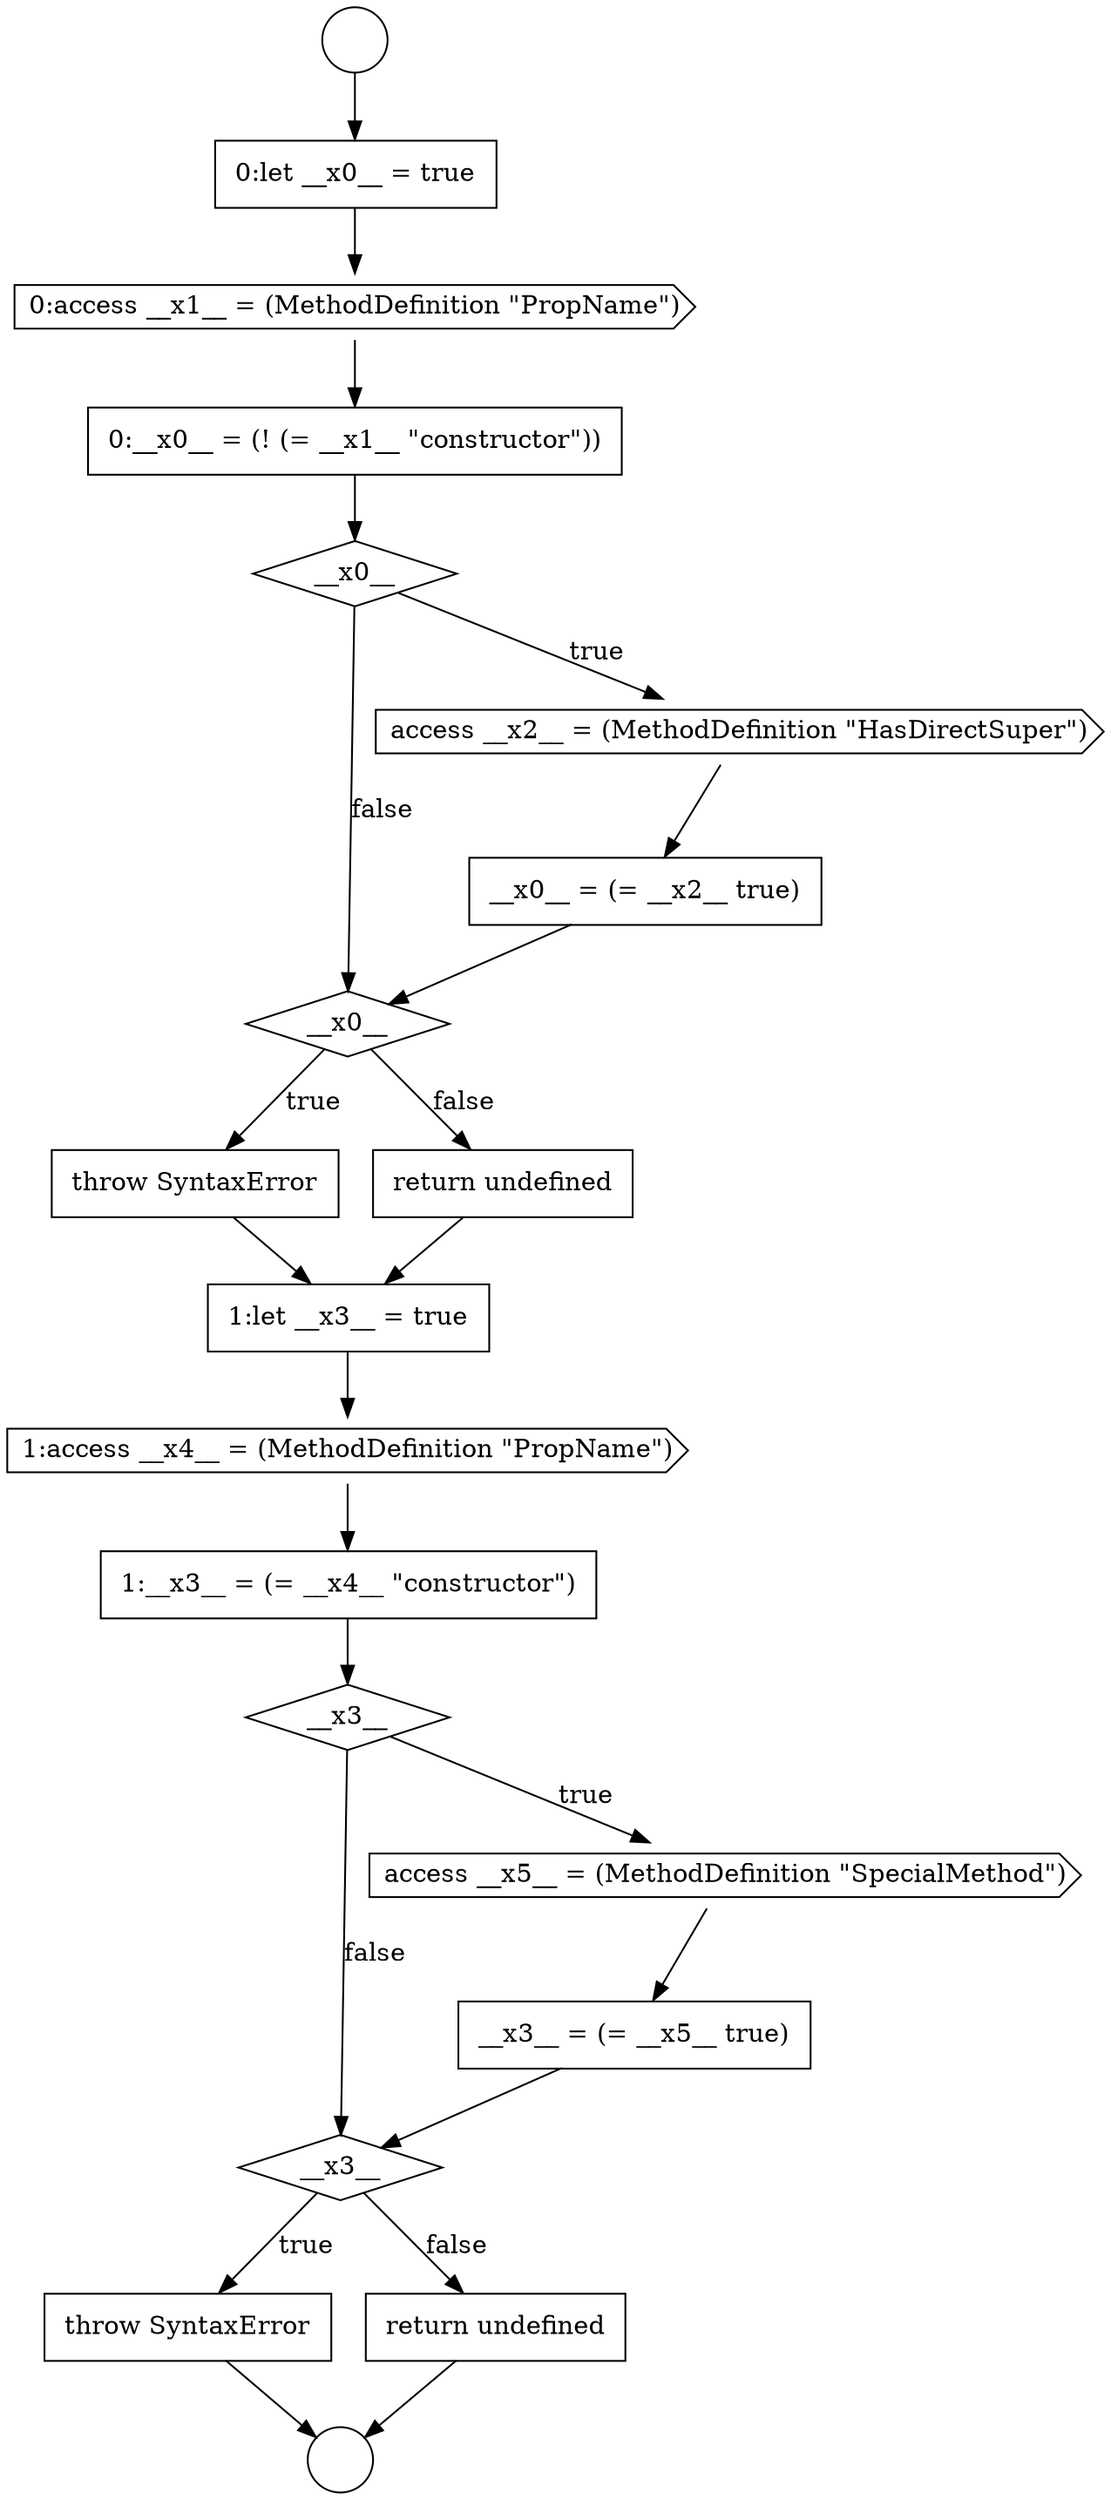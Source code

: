 digraph {
  node17820 [shape=cds, label=<<font color="black">0:access __x1__ = (MethodDefinition &quot;PropName&quot;)</font>> color="black" fillcolor="white" style=filled]
  node17835 [shape=none, margin=0, label=<<font color="black">
    <table border="0" cellborder="1" cellspacing="0" cellpadding="10">
      <tr><td align="left">throw SyntaxError</td></tr>
    </table>
  </font>> color="black" fillcolor="white" style=filled]
  node17831 [shape=diamond, label=<<font color="black">__x3__</font>> color="black" fillcolor="white" style=filled]
  node17834 [shape=diamond, label=<<font color="black">__x3__</font>> color="black" fillcolor="white" style=filled]
  node17826 [shape=none, margin=0, label=<<font color="black">
    <table border="0" cellborder="1" cellspacing="0" cellpadding="10">
      <tr><td align="left">throw SyntaxError</td></tr>
    </table>
  </font>> color="black" fillcolor="white" style=filled]
  node17833 [shape=none, margin=0, label=<<font color="black">
    <table border="0" cellborder="1" cellspacing="0" cellpadding="10">
      <tr><td align="left">__x3__ = (= __x5__ true)</td></tr>
    </table>
  </font>> color="black" fillcolor="white" style=filled]
  node17817 [shape=circle label=" " color="black" fillcolor="white" style=filled]
  node17829 [shape=cds, label=<<font color="black">1:access __x4__ = (MethodDefinition &quot;PropName&quot;)</font>> color="black" fillcolor="white" style=filled]
  node17836 [shape=none, margin=0, label=<<font color="black">
    <table border="0" cellborder="1" cellspacing="0" cellpadding="10">
      <tr><td align="left">return undefined</td></tr>
    </table>
  </font>> color="black" fillcolor="white" style=filled]
  node17821 [shape=none, margin=0, label=<<font color="black">
    <table border="0" cellborder="1" cellspacing="0" cellpadding="10">
      <tr><td align="left">0:__x0__ = (! (= __x1__ &quot;constructor&quot;))</td></tr>
    </table>
  </font>> color="black" fillcolor="white" style=filled]
  node17824 [shape=none, margin=0, label=<<font color="black">
    <table border="0" cellborder="1" cellspacing="0" cellpadding="10">
      <tr><td align="left">__x0__ = (= __x2__ true)</td></tr>
    </table>
  </font>> color="black" fillcolor="white" style=filled]
  node17830 [shape=none, margin=0, label=<<font color="black">
    <table border="0" cellborder="1" cellspacing="0" cellpadding="10">
      <tr><td align="left">1:__x3__ = (= __x4__ &quot;constructor&quot;)</td></tr>
    </table>
  </font>> color="black" fillcolor="white" style=filled]
  node17827 [shape=none, margin=0, label=<<font color="black">
    <table border="0" cellborder="1" cellspacing="0" cellpadding="10">
      <tr><td align="left">return undefined</td></tr>
    </table>
  </font>> color="black" fillcolor="white" style=filled]
  node17819 [shape=none, margin=0, label=<<font color="black">
    <table border="0" cellborder="1" cellspacing="0" cellpadding="10">
      <tr><td align="left">0:let __x0__ = true</td></tr>
    </table>
  </font>> color="black" fillcolor="white" style=filled]
  node17825 [shape=diamond, label=<<font color="black">__x0__</font>> color="black" fillcolor="white" style=filled]
  node17823 [shape=cds, label=<<font color="black">access __x2__ = (MethodDefinition &quot;HasDirectSuper&quot;)</font>> color="black" fillcolor="white" style=filled]
  node17818 [shape=circle label=" " color="black" fillcolor="white" style=filled]
  node17828 [shape=none, margin=0, label=<<font color="black">
    <table border="0" cellborder="1" cellspacing="0" cellpadding="10">
      <tr><td align="left">1:let __x3__ = true</td></tr>
    </table>
  </font>> color="black" fillcolor="white" style=filled]
  node17822 [shape=diamond, label=<<font color="black">__x0__</font>> color="black" fillcolor="white" style=filled]
  node17832 [shape=cds, label=<<font color="black">access __x5__ = (MethodDefinition &quot;SpecialMethod&quot;)</font>> color="black" fillcolor="white" style=filled]
  node17822 -> node17823 [label=<<font color="black">true</font>> color="black"]
  node17822 -> node17825 [label=<<font color="black">false</font>> color="black"]
  node17821 -> node17822 [ color="black"]
  node17820 -> node17821 [ color="black"]
  node17831 -> node17832 [label=<<font color="black">true</font>> color="black"]
  node17831 -> node17834 [label=<<font color="black">false</font>> color="black"]
  node17835 -> node17818 [ color="black"]
  node17834 -> node17835 [label=<<font color="black">true</font>> color="black"]
  node17834 -> node17836 [label=<<font color="black">false</font>> color="black"]
  node17819 -> node17820 [ color="black"]
  node17827 -> node17828 [ color="black"]
  node17824 -> node17825 [ color="black"]
  node17823 -> node17824 [ color="black"]
  node17829 -> node17830 [ color="black"]
  node17825 -> node17826 [label=<<font color="black">true</font>> color="black"]
  node17825 -> node17827 [label=<<font color="black">false</font>> color="black"]
  node17817 -> node17819 [ color="black"]
  node17833 -> node17834 [ color="black"]
  node17830 -> node17831 [ color="black"]
  node17826 -> node17828 [ color="black"]
  node17828 -> node17829 [ color="black"]
  node17832 -> node17833 [ color="black"]
  node17836 -> node17818 [ color="black"]
}
